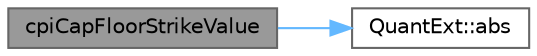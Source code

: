 digraph "cpiCapFloorStrikeValue"
{
 // INTERACTIVE_SVG=YES
 // LATEX_PDF_SIZE
  bgcolor="transparent";
  edge [fontname=Helvetica,fontsize=10,labelfontname=Helvetica,labelfontsize=10];
  node [fontname=Helvetica,fontsize=10,shape=box,height=0.2,width=0.4];
  rankdir="LR";
  Node1 [label="cpiCapFloorStrikeValue",height=0.2,width=0.4,color="gray40", fillcolor="grey60", style="filled", fontcolor="black",tooltip="Return a cpi cap/floor strike value, the input strike can be of type absolute or atm forward."];
  Node1 -> Node2 [color="steelblue1",style="solid"];
  Node2 [label="QuantExt::abs",height=0.2,width=0.4,color="grey40", fillcolor="white", style="filled",URL="C:/dev/ORE/documentation/QuantExt/doc/quantext.tag$namespace_quant_ext.html#a9af2048ec25ea1962eda9a08b70acbc3",tooltip=" "];
}
